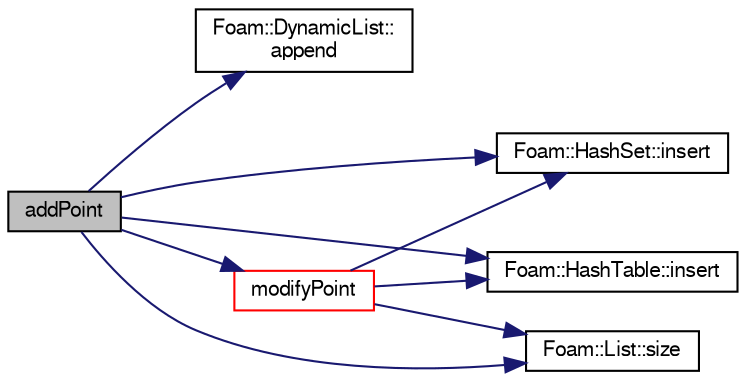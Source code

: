 digraph "addPoint"
{
  bgcolor="transparent";
  edge [fontname="FreeSans",fontsize="10",labelfontname="FreeSans",labelfontsize="10"];
  node [fontname="FreeSans",fontsize="10",shape=record];
  rankdir="LR";
  Node1542 [label="addPoint",height=0.2,width=0.4,color="black", fillcolor="grey75", style="filled", fontcolor="black"];
  Node1542 -> Node1543 [color="midnightblue",fontsize="10",style="solid",fontname="FreeSans"];
  Node1543 [label="Foam::DynamicList::\lappend",height=0.2,width=0.4,color="black",URL="$a25890.html#a7b67b42af715604376ad63a681dee6d8",tooltip="Append an element at the end of the list. "];
  Node1542 -> Node1544 [color="midnightblue",fontsize="10",style="solid",fontname="FreeSans"];
  Node1544 [label="Foam::HashSet::insert",height=0.2,width=0.4,color="black",URL="$a25690.html#a49f0753d9652681fc3a81f59951a0ad7",tooltip="Insert a new entry. "];
  Node1542 -> Node1545 [color="midnightblue",fontsize="10",style="solid",fontname="FreeSans"];
  Node1545 [label="Foam::HashTable::insert",height=0.2,width=0.4,color="black",URL="$a25702.html#a5eee1e0e199ad59b9cb3916cd42156e0",tooltip="Insert a new hashedEntry. "];
  Node1542 -> Node1546 [color="midnightblue",fontsize="10",style="solid",fontname="FreeSans"];
  Node1546 [label="modifyPoint",height=0.2,width=0.4,color="red",URL="$a21678.html#ad83e85fd833a84d24f0a29064ed6163d",tooltip="Modify coordinate. "];
  Node1546 -> Node1547 [color="midnightblue",fontsize="10",style="solid",fontname="FreeSans"];
  Node1547 [label="Foam::List::size",height=0.2,width=0.4,color="black",URL="$a25694.html#a8a5f6fa29bd4b500caf186f60245b384",tooltip="Override size to be inconsistent with allocated storage. "];
  Node1546 -> Node1545 [color="midnightblue",fontsize="10",style="solid",fontname="FreeSans"];
  Node1546 -> Node1544 [color="midnightblue",fontsize="10",style="solid",fontname="FreeSans"];
  Node1542 -> Node1547 [color="midnightblue",fontsize="10",style="solid",fontname="FreeSans"];
}
